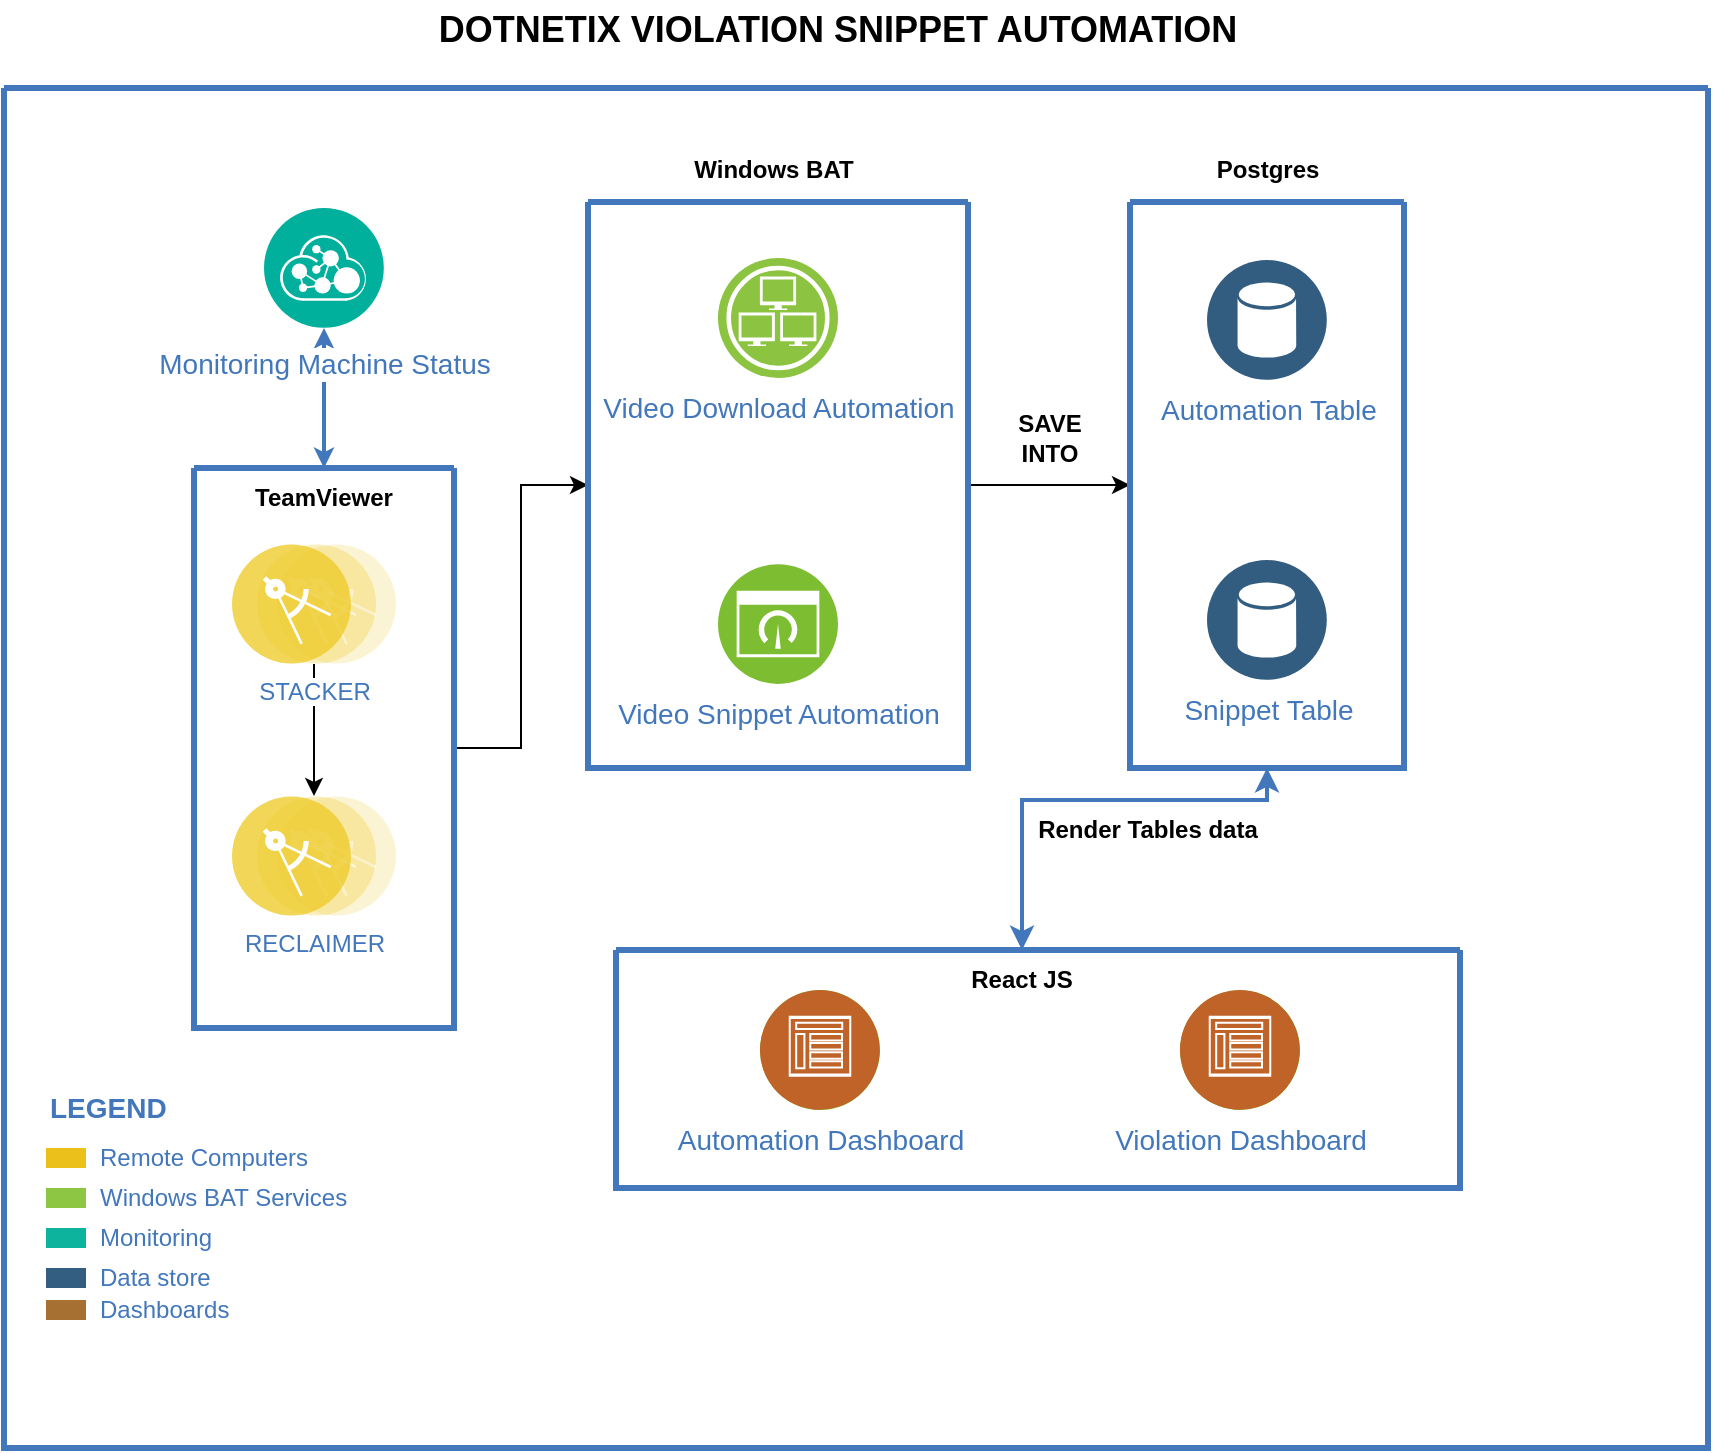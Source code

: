 <mxfile version="21.2.3" type="github">
  <diagram id="0d7cefc2-ccd6-e077-73ed-a8e48b0cddf6" name="Page-1">
    <mxGraphModel dx="1674" dy="751" grid="1" gridSize="10" guides="1" tooltips="1" connect="1" arrows="1" fold="1" page="1" pageScale="1" pageWidth="1169" pageHeight="827" background="none" math="0" shadow="0">
      <root>
        <mxCell id="0" />
        <mxCell id="1" parent="0" />
        <mxCell id="2" value="" style="swimlane;shadow=0;strokeColor=#4277BB;fillColor=#ffffff;fontColor=#4277BB;align=right;startSize=0;collapsible=0;strokeWidth=3;" parent="1" vertex="1">
          <mxGeometry x="178" y="74" width="852" height="680" as="geometry" />
        </mxCell>
        <mxCell id="104" style="edgeStyle=elbowEdgeStyle;rounded=0;elbow=vertical;html=1;labelBackgroundColor=#ffffff;startArrow=classic;startFill=1;startSize=4;endArrow=classic;endFill=1;endSize=4;jettySize=auto;orthogonalLoop=1;strokeColor=#4277BB;strokeWidth=2;fontSize=14;fontColor=#4277BB;" parent="2" source="76" target="28" edge="1">
          <mxGeometry relative="1" as="geometry">
            <mxPoint x="143" y="200" as="targetPoint" />
          </mxGeometry>
        </mxCell>
        <mxCell id="6" value="Remote Computers" style="rounded=0;html=1;shadow=0;labelBackgroundColor=none;strokeColor=none;strokeWidth=2;fillColor=#EBC01A;gradientColor=none;fontSize=12;fontColor=#4277BB;align=left;labelPosition=right;verticalLabelPosition=middle;verticalAlign=middle;spacingLeft=5;" parent="2" vertex="1">
          <mxGeometry x="21" y="530" width="20" height="10" as="geometry" />
        </mxCell>
        <mxCell id="7" value="Windows BAT Services" style="rounded=0;html=1;shadow=0;labelBackgroundColor=none;strokeColor=none;strokeWidth=2;fillColor=#8DC642;gradientColor=none;fontSize=12;fontColor=#4277BB;align=left;labelPosition=right;verticalLabelPosition=middle;verticalAlign=middle;spacingLeft=5;" parent="2" vertex="1">
          <mxGeometry x="21" y="550" width="20" height="10" as="geometry" />
        </mxCell>
        <mxCell id="8" value="Monitoring" style="rounded=0;html=1;shadow=0;labelBackgroundColor=none;strokeColor=none;strokeWidth=2;fillColor=#0DB39D;gradientColor=none;fontSize=12;fontColor=#4277BB;align=left;labelPosition=right;verticalLabelPosition=middle;verticalAlign=middle;spacingLeft=5;" parent="2" vertex="1">
          <mxGeometry x="21" y="570" width="20" height="10" as="geometry" />
        </mxCell>
        <mxCell id="9" value="Data store" style="rounded=0;html=1;shadow=0;labelBackgroundColor=none;strokeColor=none;strokeWidth=2;fillColor=#335D81;gradientColor=none;fontSize=12;fontColor=#4277BB;align=left;labelPosition=right;verticalLabelPosition=middle;verticalAlign=middle;spacingLeft=5;" parent="2" vertex="1">
          <mxGeometry x="21" y="590" width="20" height="10" as="geometry" />
        </mxCell>
        <mxCell id="13" value="LEGEND" style="text;html=1;align=left;verticalAlign=middle;fontColor=#4277BB;shadow=0;dashed=0;strokeColor=none;fillColor=none;labelBackgroundColor=none;fontStyle=1;fontSize=14;spacingLeft=0;" parent="2" vertex="1">
          <mxGeometry x="21" y="500" width="150" height="20" as="geometry" />
        </mxCell>
        <mxCell id="76" value="Monitoring Machine Status" style="aspect=fixed;perimeter=ellipsePerimeter;html=1;align=center;shadow=0;dashed=0;image;image=img/lib/ibm/management/api_management.svg;rounded=1;labelBackgroundColor=#ffffff;strokeColor=#666666;strokeWidth=3;fillColor=#C2952D;gradientColor=none;fontSize=14;fontColor=#4277BB;spacingTop=3;" parent="2" vertex="1">
          <mxGeometry x="130" y="60" width="60" height="60" as="geometry" />
        </mxCell>
        <mxCell id="pKQ-vRgczbkSyERTjbj1-130" style="edgeStyle=orthogonalEdgeStyle;rounded=0;orthogonalLoop=1;jettySize=auto;html=1;entryX=0;entryY=0.5;entryDx=0;entryDy=0;" edge="1" parent="2" source="28" target="77">
          <mxGeometry relative="1" as="geometry" />
        </mxCell>
        <mxCell id="pKQ-vRgczbkSyERTjbj1-129" style="edgeStyle=orthogonalEdgeStyle;rounded=0;orthogonalLoop=1;jettySize=auto;html=1;entryX=0;entryY=0.5;entryDx=0;entryDy=0;" edge="1" parent="2" source="77" target="79">
          <mxGeometry relative="1" as="geometry" />
        </mxCell>
        <mxCell id="77" value="" style="swimlane;shadow=0;strokeColor=#4277BB;fillColor=#ffffff;fontColor=#4277BB;align=right;startSize=0;collapsible=0;strokeWidth=3;" parent="2" vertex="1">
          <mxGeometry x="292" y="57" width="190" height="283" as="geometry" />
        </mxCell>
        <mxCell id="85" value="Video Download Automation" style="aspect=fixed;perimeter=ellipsePerimeter;html=1;align=center;shadow=0;dashed=0;image;image=img/lib/ibm/infrastructure/infrastructure_services.svg;rounded=1;labelBackgroundColor=#ffffff;strokeColor=#666666;strokeWidth=3;fillColor=#C2952D;gradientColor=none;fontSize=14;fontColor=#4277BB;" parent="77" vertex="1">
          <mxGeometry x="65" y="28" width="60" height="60" as="geometry" />
        </mxCell>
        <mxCell id="86" value="Video Snippet Automation" style="aspect=fixed;perimeter=ellipsePerimeter;html=1;align=center;shadow=0;dashed=0;image;image=img/lib/ibm/infrastructure/dashboard.svg;rounded=1;labelBackgroundColor=#ffffff;strokeColor=#666666;strokeWidth=3;fillColor=#C2952D;gradientColor=none;fontSize=14;fontColor=#4277BB;" parent="77" vertex="1">
          <mxGeometry x="65" y="181" width="60" height="60" as="geometry" />
        </mxCell>
        <mxCell id="79" value="" style="swimlane;shadow=0;strokeColor=#4277BB;fillColor=#ffffff;fontColor=#4277BB;align=right;startSize=0;collapsible=0;strokeWidth=3;" parent="2" vertex="1">
          <mxGeometry x="563" y="57" width="137" height="283" as="geometry" />
        </mxCell>
        <mxCell id="pKQ-vRgczbkSyERTjbj1-108" value="Automation Table" style="aspect=fixed;perimeter=ellipsePerimeter;html=1;align=center;shadow=0;dashed=0;image;image=img/lib/ibm/data/data_services.svg;rounded=1;labelBackgroundColor=#ffffff;strokeColor=#666666;strokeWidth=3;fillColor=#C2952D;gradientColor=none;fontSize=14;fontColor=#4277BB;" vertex="1" parent="79">
          <mxGeometry x="38.5" y="29" width="60" height="60" as="geometry" />
        </mxCell>
        <mxCell id="pKQ-vRgczbkSyERTjbj1-109" value="Snippet Table" style="aspect=fixed;perimeter=ellipsePerimeter;html=1;align=center;shadow=0;dashed=0;image;image=img/lib/ibm/data/data_services.svg;rounded=1;labelBackgroundColor=#ffffff;strokeColor=#666666;strokeWidth=3;fillColor=#C2952D;gradientColor=none;fontSize=14;fontColor=#4277BB;" vertex="1" parent="79">
          <mxGeometry x="38.5" y="179" width="60" height="60" as="geometry" />
        </mxCell>
        <mxCell id="pKQ-vRgczbkSyERTjbj1-111" value="" style="swimlane;shadow=0;strokeColor=#4277BB;fillColor=#ffffff;fontColor=#4277BB;align=right;startSize=0;collapsible=0;strokeWidth=3;" vertex="1" parent="2">
          <mxGeometry x="306" y="431" width="422" height="119" as="geometry" />
        </mxCell>
        <mxCell id="pKQ-vRgczbkSyERTjbj1-112" value="Automation Dashboard" style="aspect=fixed;perimeter=ellipsePerimeter;html=1;align=center;shadow=0;dashed=0;image;image=img/lib/ibm/infrastructure/infrastructure_services.svg;rounded=1;labelBackgroundColor=#ffffff;strokeColor=#666666;strokeWidth=3;fillColor=#C2952D;gradientColor=none;fontSize=14;fontColor=#4277BB;" vertex="1" parent="pKQ-vRgczbkSyERTjbj1-111">
          <mxGeometry x="72" y="20" width="60" height="60" as="geometry" />
        </mxCell>
        <mxCell id="pKQ-vRgczbkSyERTjbj1-113" value="Violation Dashboard" style="aspect=fixed;perimeter=ellipsePerimeter;html=1;align=center;shadow=0;dashed=0;image;image=img/lib/ibm/infrastructure/dashboard.svg;rounded=1;labelBackgroundColor=#ffffff;strokeColor=#666666;strokeWidth=3;fillColor=#C2952D;gradientColor=none;fontSize=14;fontColor=#4277BB;" vertex="1" parent="pKQ-vRgczbkSyERTjbj1-111">
          <mxGeometry x="282" y="20" width="60" height="60" as="geometry" />
        </mxCell>
        <mxCell id="pKQ-vRgczbkSyERTjbj1-119" value="" style="image;aspect=fixed;perimeter=ellipsePerimeter;html=1;align=center;shadow=0;dashed=0;fontColor=#4277BB;labelBackgroundColor=default;fontSize=12;spacingTop=3;image=img/lib/ibm/social/communities.svg;" vertex="1" parent="pKQ-vRgczbkSyERTjbj1-111">
          <mxGeometry x="72" y="20" width="60" height="60" as="geometry" />
        </mxCell>
        <mxCell id="pKQ-vRgczbkSyERTjbj1-120" value="" style="image;aspect=fixed;perimeter=ellipsePerimeter;html=1;align=center;shadow=0;dashed=0;fontColor=#4277BB;labelBackgroundColor=default;fontSize=12;spacingTop=3;image=img/lib/ibm/social/communities.svg;" vertex="1" parent="pKQ-vRgczbkSyERTjbj1-111">
          <mxGeometry x="282" y="20" width="60" height="60" as="geometry" />
        </mxCell>
        <mxCell id="pKQ-vRgczbkSyERTjbj1-114" value="&lt;b&gt;React JS&lt;/b&gt;" style="text;strokeColor=none;align=center;fillColor=none;html=1;verticalAlign=middle;whiteSpace=wrap;rounded=0;" vertex="1" parent="pKQ-vRgczbkSyERTjbj1-111">
          <mxGeometry x="124" width="158" height="30" as="geometry" />
        </mxCell>
        <mxCell id="pKQ-vRgczbkSyERTjbj1-115" value="&lt;b&gt;Windows BAT&lt;/b&gt;" style="text;strokeColor=none;align=center;fillColor=none;html=1;verticalAlign=middle;whiteSpace=wrap;rounded=0;" vertex="1" parent="2">
          <mxGeometry x="306" y="26" width="158" height="30" as="geometry" />
        </mxCell>
        <mxCell id="pKQ-vRgczbkSyERTjbj1-116" value="&lt;b&gt;Postgres&lt;/b&gt;" style="text;strokeColor=none;align=center;fillColor=none;html=1;verticalAlign=middle;whiteSpace=wrap;rounded=0;" vertex="1" parent="2">
          <mxGeometry x="552.5" y="26" width="158" height="30" as="geometry" />
        </mxCell>
        <mxCell id="pKQ-vRgczbkSyERTjbj1-122" value="Dashboards" style="rounded=0;html=1;shadow=0;labelBackgroundColor=none;strokeColor=none;strokeWidth=2;fillColor=#A67032;gradientColor=none;fontSize=12;fontColor=#4277BB;align=left;labelPosition=right;verticalLabelPosition=middle;verticalAlign=middle;spacingLeft=5;" vertex="1" parent="2">
          <mxGeometry x="21" y="606" width="20" height="10" as="geometry" />
        </mxCell>
        <mxCell id="pKQ-vRgczbkSyERTjbj1-126" style="edgeStyle=elbowEdgeStyle;rounded=0;elbow=vertical;html=1;labelBackgroundColor=#ffffff;startArrow=classic;startFill=1;endArrow=classic;endFill=1;jettySize=auto;orthogonalLoop=1;strokeColor=#4277BB;strokeWidth=2;fontSize=14;fontColor=#4277BB;exitX=0.5;exitY=1;exitDx=0;exitDy=0;entryX=0.5;entryY=0;entryDx=0;entryDy=0;" edge="1" parent="2" source="79" target="pKQ-vRgczbkSyERTjbj1-114">
          <mxGeometry relative="1" as="geometry">
            <mxPoint x="582" y="406" as="sourcePoint" />
            <mxPoint x="663" y="406" as="targetPoint" />
            <Array as="points">
              <mxPoint x="542" y="356" />
              <mxPoint x="662" y="436" />
              <mxPoint x="682" y="396" />
              <mxPoint x="702" y="386" />
              <mxPoint x="732" y="456" />
            </Array>
          </mxGeometry>
        </mxCell>
        <mxCell id="pKQ-vRgczbkSyERTjbj1-128" value="&lt;b&gt;SAVE INTO&lt;/b&gt;" style="text;strokeColor=none;align=center;fillColor=none;html=1;verticalAlign=middle;whiteSpace=wrap;rounded=0;" vertex="1" parent="2">
          <mxGeometry x="492.5" y="160" width="60" height="30" as="geometry" />
        </mxCell>
        <mxCell id="28" value="" style="swimlane;shadow=0;strokeColor=#4277BB;fillColor=#ffffff;fontColor=#4277BB;align=right;startSize=0;collapsible=0;strokeWidth=3;" parent="2" vertex="1">
          <mxGeometry x="95" y="190" width="130" height="280" as="geometry" />
        </mxCell>
        <mxCell id="pKQ-vRgczbkSyERTjbj1-106" value="" style="edgeStyle=orthogonalEdgeStyle;rounded=0;orthogonalLoop=1;jettySize=auto;html=1;" edge="1" parent="28" source="83" target="84">
          <mxGeometry relative="1" as="geometry" />
        </mxCell>
        <mxCell id="83" value="STACKER" style="aspect=fixed;perimeter=ellipsePerimeter;html=1;align=center;shadow=0;dashed=0;image;image=img/lib/ibm/applications/microservice.svg;labelBackgroundColor=#ffffff;strokeColor=#666666;strokeWidth=3;fillColor=#C2952D;gradientColor=none;fontSize=12;fontColor=#4277BB;" parent="28" vertex="1">
          <mxGeometry x="19" y="38" width="82" height="60" as="geometry" />
        </mxCell>
        <mxCell id="84" value="RECLAIMER" style="aspect=fixed;perimeter=ellipsePerimeter;html=1;align=center;shadow=0;dashed=0;image;image=img/lib/ibm/applications/microservice.svg;labelBackgroundColor=#ffffff;strokeColor=#666666;strokeWidth=3;fillColor=#C2952D;gradientColor=none;fontSize=12;fontColor=#4277BB;" parent="28" vertex="1">
          <mxGeometry x="19" y="164" width="82" height="60" as="geometry" />
        </mxCell>
        <mxCell id="pKQ-vRgczbkSyERTjbj1-117" value="&lt;b&gt;TeamViewer&lt;/b&gt;" style="text;strokeColor=none;align=center;fillColor=none;html=1;verticalAlign=middle;whiteSpace=wrap;rounded=0;" vertex="1" parent="28">
          <mxGeometry x="-14" width="158" height="30" as="geometry" />
        </mxCell>
        <mxCell id="pKQ-vRgczbkSyERTjbj1-131" value="&lt;b&gt;Render Tables data&lt;/b&gt;" style="text;strokeColor=none;align=center;fillColor=none;html=1;verticalAlign=middle;whiteSpace=wrap;rounded=0;" vertex="1" parent="2">
          <mxGeometry x="492.5" y="356" width="158" height="30" as="geometry" />
        </mxCell>
        <mxCell id="pKQ-vRgczbkSyERTjbj1-127" value="&lt;b&gt;&lt;font style=&quot;font-size: 18px;&quot;&gt;DOTNETIX VIOLATION SNIPPET AUTOMATION&lt;/font&gt;&lt;/b&gt;" style="text;strokeColor=none;align=center;fillColor=none;html=1;verticalAlign=middle;whiteSpace=wrap;rounded=0;" vertex="1" parent="1">
          <mxGeometry x="390" y="30" width="410" height="30" as="geometry" />
        </mxCell>
      </root>
    </mxGraphModel>
  </diagram>
</mxfile>
